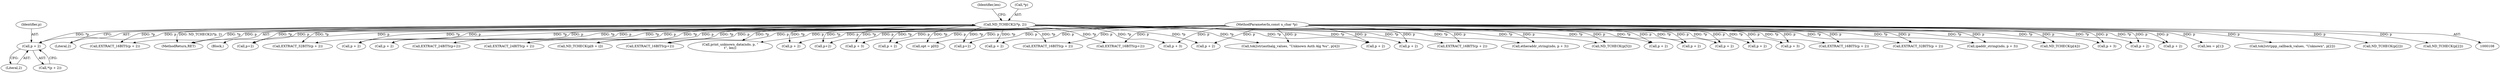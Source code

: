 digraph "0_tcpdump_7029d15f148ef24bb7c6668bc640f5470d085e5a_2@pointer" {
"1000330" [label="(Call,p + 2)"];
"1000110" [label="(MethodParameterIn,const u_char *p)"];
"1000121" [label="(Call,ND_TCHECK2(*p, 2))"];
"1000271" [label="(Call,ND_TCHECK(p[6 + i]))"];
"1000240" [label="(Call,p + 2)"];
"1000239" [label="(Call,EXTRACT_24BITS(p + 2))"];
"1000371" [label="(Call,p + 2)"];
"1000125" [label="(Call,len = p[1])"];
"1000564" [label="(Call,p + 2)"];
"1000311" [label="(Call,EXTRACT_16BITS(p + 2))"];
"1000429" [label="(Call,EXTRACT_16BITS(p+2))"];
"1000490" [label="(Call,p + 2)"];
"1000554" [label="(Call,p + 2)"];
"1000130" [label="(Call,opt = p[0])"];
"1000376" [label="(Call,p+2)"];
"1000430" [label="(Call,p+2)"];
"1000332" [label="(Literal,2)"];
"1000124" [label="(Literal,2)"];
"1000423" [label="(Call,p + 2)"];
"1000329" [label="(Call,*(p + 2))"];
"1000222" [label="(Call,p + 2)"];
"1000340" [label="(Call,p + 2)"];
"1000499" [label="(Call,EXTRACT_16BITS(p + 2))"];
"1000530" [label="(Call,tok2str(ppp_callback_values, \"Unknown\", p[2]))"];
"1000403" [label="(Call,print_unknown_data(ndo, p, \"\n\t\", len))"];
"1000563" [label="(Call,EXTRACT_16BITS(p + 2))"];
"1000330" [label="(Call,p + 2)"];
"1000302" [label="(Call,p + 2)"];
"1000520" [label="(Call,ND_TCHECK(p[2]))"];
"1000580" [label="(Call,ND_TCHECK(p[2]))"];
"1000653" [label="(Call,etheraddr_string(ndo, p + 3))"];
"1000312" [label="(Call,p + 2)"];
"1000624" [label="(Call,ipaddr_string(ndo, p + 3))"];
"1000236" [label="(Call,p+2)"];
"1000243" [label="(Call,ND_TCHECK(p[5]))"];
"1000339" [label="(Call,EXTRACT_32BITS(p + 2))"];
"1000112" [label="(Block,)"];
"1000235" [label="(Call,EXTRACT_24BITS(p+2))"];
"1000370" [label="(Call,EXTRACT_16BITS(p + 2))"];
"1000358" [label="(Call,p + 2)"];
"1000121" [label="(Call,ND_TCHECK2(*p, 2))"];
"1000467" [label="(Call,EXTRACT_32BITS(p + 2))"];
"1000375" [label="(Call,EXTRACT_16BITS(p+2))"];
"1000626" [label="(Call,p + 3)"];
"1000126" [label="(Identifier,len)"];
"1000655" [label="(Call,p + 3)"];
"1000390" [label="(Call,tok2str(authalg_values, \"Unknown Auth Alg %u\", p[4]))"];
"1000745" [label="(MethodReturn,RET)"];
"1000500" [label="(Call,p + 2)"];
"1000644" [label="(Call,p + 3)"];
"1000122" [label="(Call,*p)"];
"1000110" [label="(MethodParameterIn,const u_char *p)"];
"1000381" [label="(Call,ND_TCHECK(p[4]))"];
"1000331" [label="(Identifier,p)"];
"1000615" [label="(Call,p + 3)"];
"1000468" [label="(Call,p + 2)"];
"1000458" [label="(Call,p + 2)"];
"1000330" -> "1000329"  [label="AST: "];
"1000330" -> "1000332"  [label="CFG: "];
"1000331" -> "1000330"  [label="AST: "];
"1000332" -> "1000330"  [label="AST: "];
"1000329" -> "1000330"  [label="CFG: "];
"1000110" -> "1000330"  [label="DDG: p"];
"1000121" -> "1000330"  [label="DDG: *p"];
"1000110" -> "1000108"  [label="AST: "];
"1000110" -> "1000745"  [label="DDG: p"];
"1000110" -> "1000125"  [label="DDG: p"];
"1000110" -> "1000130"  [label="DDG: p"];
"1000110" -> "1000222"  [label="DDG: p"];
"1000110" -> "1000235"  [label="DDG: p"];
"1000110" -> "1000236"  [label="DDG: p"];
"1000110" -> "1000239"  [label="DDG: p"];
"1000110" -> "1000240"  [label="DDG: p"];
"1000110" -> "1000243"  [label="DDG: p"];
"1000110" -> "1000271"  [label="DDG: p"];
"1000110" -> "1000302"  [label="DDG: p"];
"1000110" -> "1000311"  [label="DDG: p"];
"1000110" -> "1000312"  [label="DDG: p"];
"1000110" -> "1000339"  [label="DDG: p"];
"1000110" -> "1000340"  [label="DDG: p"];
"1000110" -> "1000358"  [label="DDG: p"];
"1000110" -> "1000370"  [label="DDG: p"];
"1000110" -> "1000371"  [label="DDG: p"];
"1000110" -> "1000375"  [label="DDG: p"];
"1000110" -> "1000376"  [label="DDG: p"];
"1000110" -> "1000381"  [label="DDG: p"];
"1000110" -> "1000390"  [label="DDG: p"];
"1000110" -> "1000403"  [label="DDG: p"];
"1000110" -> "1000423"  [label="DDG: p"];
"1000110" -> "1000429"  [label="DDG: p"];
"1000110" -> "1000430"  [label="DDG: p"];
"1000110" -> "1000458"  [label="DDG: p"];
"1000110" -> "1000467"  [label="DDG: p"];
"1000110" -> "1000468"  [label="DDG: p"];
"1000110" -> "1000490"  [label="DDG: p"];
"1000110" -> "1000499"  [label="DDG: p"];
"1000110" -> "1000500"  [label="DDG: p"];
"1000110" -> "1000520"  [label="DDG: p"];
"1000110" -> "1000530"  [label="DDG: p"];
"1000110" -> "1000554"  [label="DDG: p"];
"1000110" -> "1000563"  [label="DDG: p"];
"1000110" -> "1000564"  [label="DDG: p"];
"1000110" -> "1000580"  [label="DDG: p"];
"1000110" -> "1000615"  [label="DDG: p"];
"1000110" -> "1000624"  [label="DDG: p"];
"1000110" -> "1000626"  [label="DDG: p"];
"1000110" -> "1000644"  [label="DDG: p"];
"1000110" -> "1000653"  [label="DDG: p"];
"1000110" -> "1000655"  [label="DDG: p"];
"1000121" -> "1000112"  [label="AST: "];
"1000121" -> "1000124"  [label="CFG: "];
"1000122" -> "1000121"  [label="AST: "];
"1000124" -> "1000121"  [label="AST: "];
"1000126" -> "1000121"  [label="CFG: "];
"1000121" -> "1000745"  [label="DDG: ND_TCHECK2(*p, 2)"];
"1000121" -> "1000745"  [label="DDG: *p"];
"1000121" -> "1000130"  [label="DDG: *p"];
"1000121" -> "1000222"  [label="DDG: *p"];
"1000121" -> "1000235"  [label="DDG: *p"];
"1000121" -> "1000236"  [label="DDG: *p"];
"1000121" -> "1000239"  [label="DDG: *p"];
"1000121" -> "1000240"  [label="DDG: *p"];
"1000121" -> "1000243"  [label="DDG: *p"];
"1000121" -> "1000271"  [label="DDG: *p"];
"1000121" -> "1000302"  [label="DDG: *p"];
"1000121" -> "1000311"  [label="DDG: *p"];
"1000121" -> "1000312"  [label="DDG: *p"];
"1000121" -> "1000339"  [label="DDG: *p"];
"1000121" -> "1000340"  [label="DDG: *p"];
"1000121" -> "1000358"  [label="DDG: *p"];
"1000121" -> "1000370"  [label="DDG: *p"];
"1000121" -> "1000371"  [label="DDG: *p"];
"1000121" -> "1000375"  [label="DDG: *p"];
"1000121" -> "1000376"  [label="DDG: *p"];
"1000121" -> "1000381"  [label="DDG: *p"];
"1000121" -> "1000390"  [label="DDG: *p"];
"1000121" -> "1000403"  [label="DDG: *p"];
"1000121" -> "1000423"  [label="DDG: *p"];
"1000121" -> "1000429"  [label="DDG: *p"];
"1000121" -> "1000430"  [label="DDG: *p"];
"1000121" -> "1000458"  [label="DDG: *p"];
"1000121" -> "1000467"  [label="DDG: *p"];
"1000121" -> "1000468"  [label="DDG: *p"];
"1000121" -> "1000490"  [label="DDG: *p"];
"1000121" -> "1000499"  [label="DDG: *p"];
"1000121" -> "1000500"  [label="DDG: *p"];
"1000121" -> "1000554"  [label="DDG: *p"];
"1000121" -> "1000563"  [label="DDG: *p"];
"1000121" -> "1000564"  [label="DDG: *p"];
"1000121" -> "1000615"  [label="DDG: *p"];
"1000121" -> "1000624"  [label="DDG: *p"];
"1000121" -> "1000626"  [label="DDG: *p"];
"1000121" -> "1000644"  [label="DDG: *p"];
"1000121" -> "1000653"  [label="DDG: *p"];
"1000121" -> "1000655"  [label="DDG: *p"];
}
